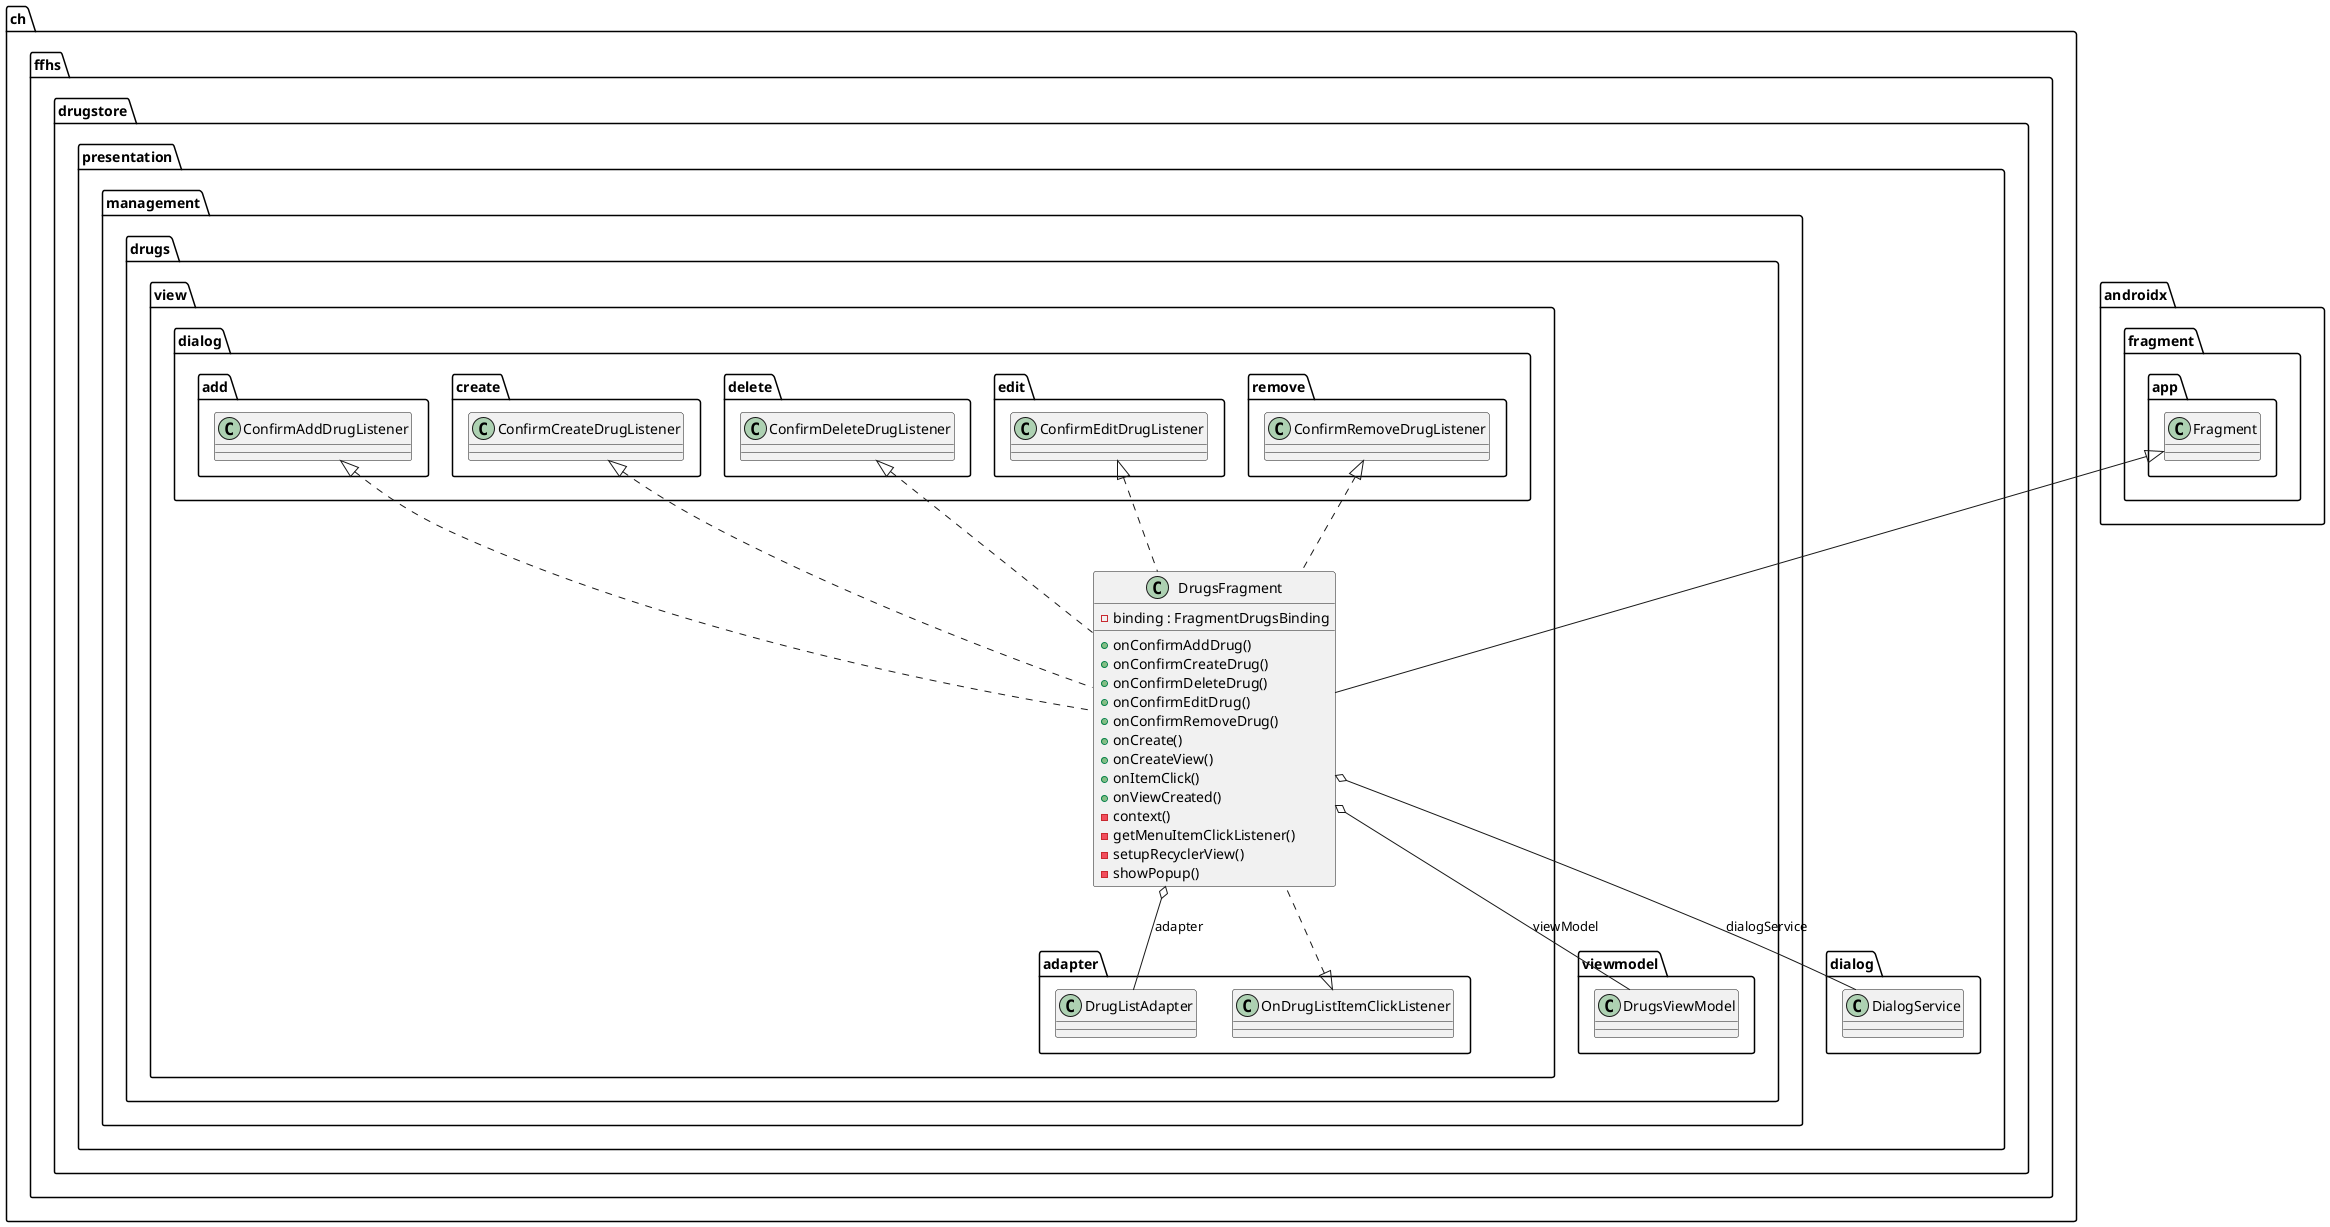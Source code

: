 @startuml


  namespace ch.ffhs.drugstore {
    namespace presentation {
      namespace management {
        namespace drugs.view {
          class ch.ffhs.drugstore.presentation.management.drugs.view.DrugsFragment {
              - binding : FragmentDrugsBinding
              + onConfirmAddDrug()
              + onConfirmCreateDrug()
              + onConfirmDeleteDrug()
              + onConfirmEditDrug()
              + onConfirmRemoveDrug()
              + onCreate()
              + onCreateView()
              + onItemClick()
              + onViewCreated()
              - context()
              - getMenuItemClickListener()
              - setupRecyclerView()
              - showPopup()
          }
        }
      }
    }
  }
  

  ch.ffhs.drugstore.presentation.management.drugs.view.DrugsFragment .up.|> ch.ffhs.drugstore.presentation.management.drugs.view.adapter.OnDrugListItemClickListener
  ch.ffhs.drugstore.presentation.management.drugs.view.DrugsFragment .up.|> ch.ffhs.drugstore.presentation.management.drugs.view.dialog.add.ConfirmAddDrugListener
  ch.ffhs.drugstore.presentation.management.drugs.view.DrugsFragment .up.|> ch.ffhs.drugstore.presentation.management.drugs.view.dialog.create.ConfirmCreateDrugListener
  ch.ffhs.drugstore.presentation.management.drugs.view.DrugsFragment .up.|> ch.ffhs.drugstore.presentation.management.drugs.view.dialog.delete.ConfirmDeleteDrugListener
  ch.ffhs.drugstore.presentation.management.drugs.view.DrugsFragment .up.|> ch.ffhs.drugstore.presentation.management.drugs.view.dialog.edit.ConfirmEditDrugListener
  ch.ffhs.drugstore.presentation.management.drugs.view.DrugsFragment .up.|> ch.ffhs.drugstore.presentation.management.drugs.view.dialog.remove.ConfirmRemoveDrugListener
  ch.ffhs.drugstore.presentation.management.drugs.view.DrugsFragment -up-|> androidx.fragment.app.Fragment
  ch.ffhs.drugstore.presentation.management.drugs.view.DrugsFragment o-- ch.ffhs.drugstore.presentation.management.drugs.view.adapter.DrugListAdapter : adapter
  ch.ffhs.drugstore.presentation.management.drugs.view.DrugsFragment o-- ch.ffhs.drugstore.presentation.dialog.DialogService : dialogService
  ch.ffhs.drugstore.presentation.management.drugs.view.DrugsFragment o-- ch.ffhs.drugstore.presentation.management.drugs.viewmodel.DrugsViewModel : viewModel


@enduml
